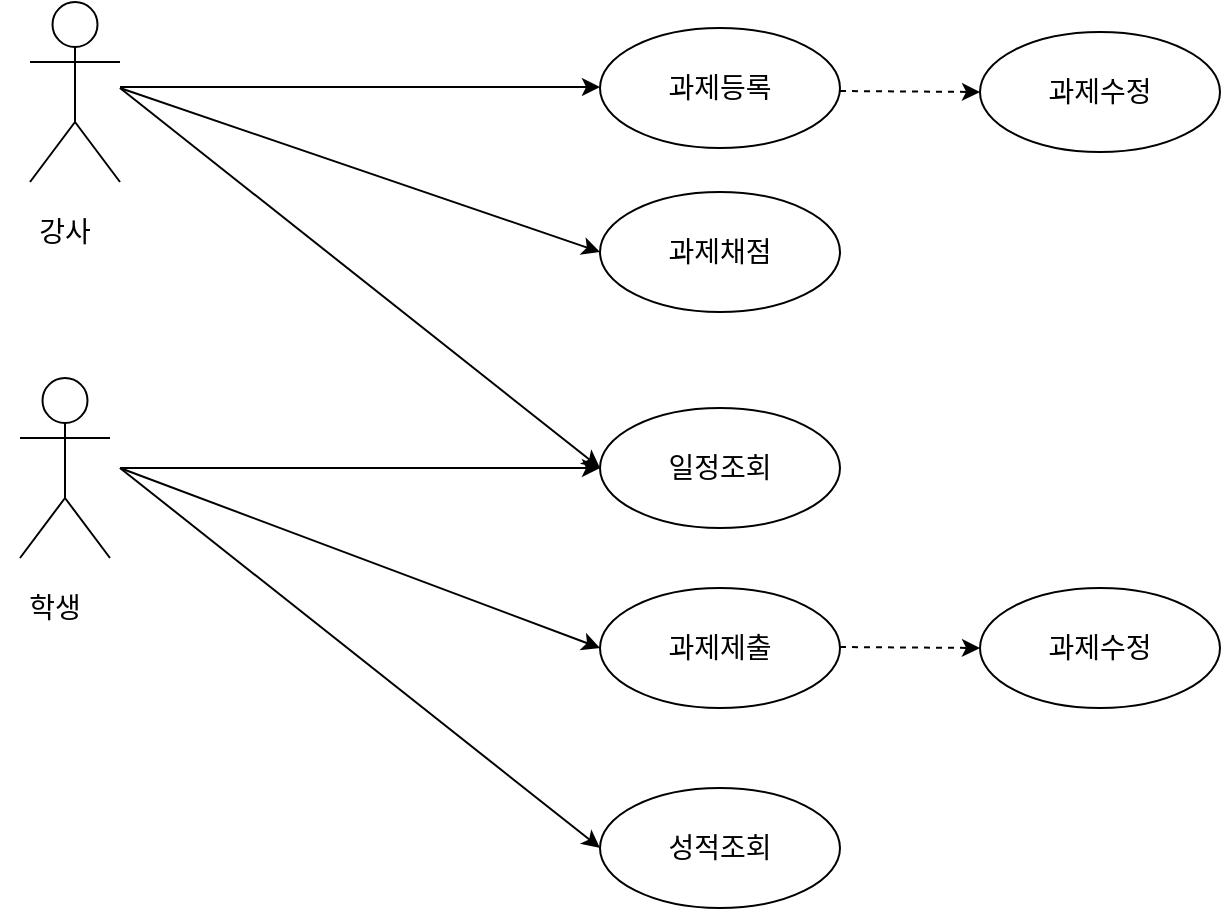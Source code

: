 <mxfile version="10.6.7" type="github"><diagram id="NTyxb_ioDviHmjdF3tRQ" name="Page-1"><mxGraphModel dx="1116" dy="633" grid="1" gridSize="10" guides="1" tooltips="1" connect="1" arrows="1" fold="1" page="1" pageScale="1" pageWidth="827" pageHeight="1169" math="0" shadow="0"><root><mxCell id="0"/><mxCell id="1" parent="0"/><mxCell id="vYKhGPjS0XcKdQ3DkkJL-1" value="&lt;font color=&quot;#ffffff&quot;&gt;Actor&lt;/font&gt;" style="shape=umlActor;verticalLabelPosition=bottom;labelBackgroundColor=#ffffff;verticalAlign=top;html=1;outlineConnect=0;" vertex="1" parent="1"><mxGeometry x="50" y="215" width="45" height="90" as="geometry"/></mxCell><mxCell id="vYKhGPjS0XcKdQ3DkkJL-2" value="&lt;font style=&quot;font-size: 14px&quot;&gt;과제등록&lt;/font&gt;" style="ellipse;whiteSpace=wrap;html=1;" vertex="1" parent="1"><mxGeometry x="340" y="40" width="120" height="60" as="geometry"/></mxCell><mxCell id="vYKhGPjS0XcKdQ3DkkJL-3" value="&lt;font style=&quot;font-size: 14px&quot;&gt;일정조회&lt;/font&gt;" style="ellipse;whiteSpace=wrap;html=1;" vertex="1" parent="1"><mxGeometry x="340" y="230" width="120" height="60" as="geometry"/></mxCell><mxCell id="vYKhGPjS0XcKdQ3DkkJL-4" value="&lt;font style=&quot;font-size: 14px&quot;&gt;과제제출&lt;/font&gt;" style="ellipse;whiteSpace=wrap;html=1;" vertex="1" parent="1"><mxGeometry x="340" y="320" width="120" height="60" as="geometry"/></mxCell><mxCell id="vYKhGPjS0XcKdQ3DkkJL-5" value="&lt;font style=&quot;font-size: 14px&quot;&gt;성적조회&lt;/font&gt;" style="ellipse;whiteSpace=wrap;html=1;" vertex="1" parent="1"><mxGeometry x="340" y="420" width="120" height="60" as="geometry"/></mxCell><mxCell id="vYKhGPjS0XcKdQ3DkkJL-6" value="&lt;font style=&quot;font-size: 14px&quot;&gt;과제채점&lt;/font&gt;" style="ellipse;whiteSpace=wrap;html=1;" vertex="1" parent="1"><mxGeometry x="340" y="122" width="120" height="60" as="geometry"/></mxCell><mxCell id="vYKhGPjS0XcKdQ3DkkJL-8" value="" style="endArrow=classic;html=1;entryX=0;entryY=0.5;entryDx=0;entryDy=0;" edge="1" parent="1" target="vYKhGPjS0XcKdQ3DkkJL-3"><mxGeometry width="50" height="50" relative="1" as="geometry"><mxPoint x="100" y="260" as="sourcePoint"/><mxPoint x="110" y="620" as="targetPoint"/></mxGeometry></mxCell><mxCell id="vYKhGPjS0XcKdQ3DkkJL-9" value="" style="endArrow=classic;html=1;entryX=0;entryY=0.5;entryDx=0;entryDy=0;" edge="1" parent="1" target="vYKhGPjS0XcKdQ3DkkJL-4"><mxGeometry width="50" height="50" relative="1" as="geometry"><mxPoint x="100" y="260" as="sourcePoint"/><mxPoint x="350" y="270" as="targetPoint"/></mxGeometry></mxCell><mxCell id="vYKhGPjS0XcKdQ3DkkJL-10" value="" style="endArrow=classic;html=1;entryX=0;entryY=0.5;entryDx=0;entryDy=0;" edge="1" parent="1" target="vYKhGPjS0XcKdQ3DkkJL-5"><mxGeometry width="50" height="50" relative="1" as="geometry"><mxPoint x="100" y="260" as="sourcePoint"/><mxPoint x="330" y="450" as="targetPoint"/></mxGeometry></mxCell><mxCell id="vYKhGPjS0XcKdQ3DkkJL-12" value="&lt;font style=&quot;font-size: 14px&quot;&gt;학생&lt;/font&gt;" style="text;html=1;strokeColor=none;fillColor=none;align=center;verticalAlign=middle;whiteSpace=wrap;rounded=0;" vertex="1" parent="1"><mxGeometry x="40" y="320" width="55" height="20" as="geometry"/></mxCell><mxCell id="vYKhGPjS0XcKdQ3DkkJL-15" value="&lt;font color=&quot;#ffffff&quot;&gt;Actor&lt;/font&gt;" style="shape=umlActor;verticalLabelPosition=bottom;labelBackgroundColor=#ffffff;verticalAlign=top;html=1;outlineConnect=0;" vertex="1" parent="1"><mxGeometry x="55" y="27" width="45" height="90" as="geometry"/></mxCell><mxCell id="vYKhGPjS0XcKdQ3DkkJL-16" value="&lt;font style=&quot;font-size: 14px&quot;&gt;강사&lt;/font&gt;" style="text;html=1;strokeColor=none;fillColor=none;align=center;verticalAlign=middle;whiteSpace=wrap;rounded=0;" vertex="1" parent="1"><mxGeometry x="45" y="132" width="55" height="20" as="geometry"/></mxCell><mxCell id="vYKhGPjS0XcKdQ3DkkJL-17" value="" style="endArrow=classic;html=1;entryX=0;entryY=0.5;entryDx=0;entryDy=0;" edge="1" parent="1"><mxGeometry width="50" height="50" relative="1" as="geometry"><mxPoint x="100" y="69.5" as="sourcePoint"/><mxPoint x="340" y="69.5" as="targetPoint"/></mxGeometry></mxCell><mxCell id="vYKhGPjS0XcKdQ3DkkJL-18" value="" style="endArrow=classic;html=1;entryX=0;entryY=0.5;entryDx=0;entryDy=0;" edge="1" parent="1" target="vYKhGPjS0XcKdQ3DkkJL-6"><mxGeometry width="50" height="50" relative="1" as="geometry"><mxPoint x="100" y="70" as="sourcePoint"/><mxPoint x="350" y="79.5" as="targetPoint"/></mxGeometry></mxCell><mxCell id="vYKhGPjS0XcKdQ3DkkJL-23" value="" style="endArrow=classic;html=1;" edge="1" parent="1"><mxGeometry width="50" height="50" relative="1" as="geometry"><mxPoint x="100" y="70" as="sourcePoint"/><mxPoint x="340" y="260" as="targetPoint"/></mxGeometry></mxCell><mxCell id="vYKhGPjS0XcKdQ3DkkJL-28" value="" style="endArrow=classic;html=1;dashed=1;" edge="1" parent="1"><mxGeometry width="50" height="50" relative="1" as="geometry"><mxPoint x="460" y="349.5" as="sourcePoint"/><mxPoint x="530" y="350" as="targetPoint"/></mxGeometry></mxCell><mxCell id="vYKhGPjS0XcKdQ3DkkJL-29" value="&lt;font style=&quot;font-size: 14px&quot;&gt;과제수정&lt;/font&gt;" style="ellipse;whiteSpace=wrap;html=1;" vertex="1" parent="1"><mxGeometry x="530" y="320" width="120" height="60" as="geometry"/></mxCell><mxCell id="vYKhGPjS0XcKdQ3DkkJL-31" value="" style="endArrow=classic;html=1;dashed=1;" edge="1" parent="1"><mxGeometry width="50" height="50" relative="1" as="geometry"><mxPoint x="460" y="71.5" as="sourcePoint"/><mxPoint x="530" y="72" as="targetPoint"/></mxGeometry></mxCell><mxCell id="vYKhGPjS0XcKdQ3DkkJL-32" value="&lt;font style=&quot;font-size: 14px&quot;&gt;과제수정&lt;/font&gt;" style="ellipse;whiteSpace=wrap;html=1;" vertex="1" parent="1"><mxGeometry x="530" y="42" width="120" height="60" as="geometry"/></mxCell></root></mxGraphModel></diagram></mxfile>